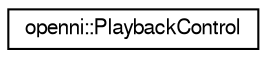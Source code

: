 digraph "Graphical Class Hierarchy"
{
  edge [fontname="FreeSans",fontsize="10",labelfontname="FreeSans",labelfontsize="10"];
  node [fontname="FreeSans",fontsize="10",shape=record];
  rankdir="LR";
  Node1 [label="openni::PlaybackControl",height=0.2,width=0.4,color="black", fillcolor="white", style="filled",URL="$classopenni_1_1_playback_control.html"];
}
